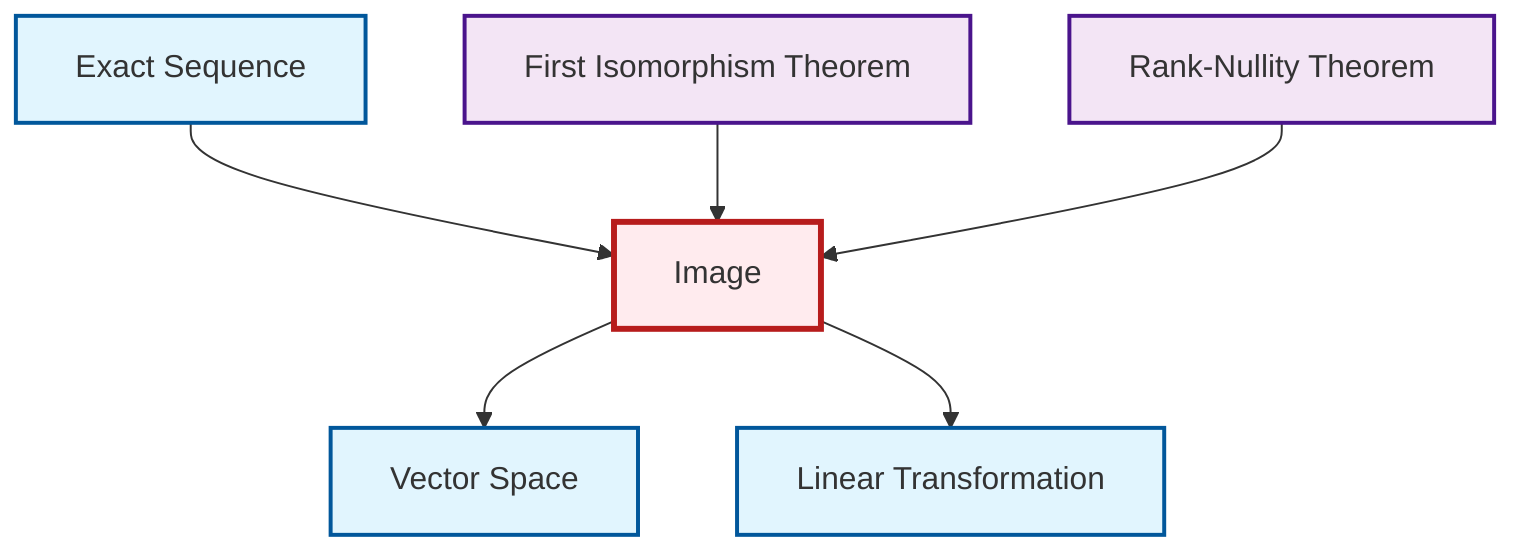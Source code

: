 graph TD
    classDef definition fill:#e1f5fe,stroke:#01579b,stroke-width:2px
    classDef theorem fill:#f3e5f5,stroke:#4a148c,stroke-width:2px
    classDef axiom fill:#fff3e0,stroke:#e65100,stroke-width:2px
    classDef example fill:#e8f5e9,stroke:#1b5e20,stroke-width:2px
    classDef current fill:#ffebee,stroke:#b71c1c,stroke-width:3px
    def-linear-transformation["Linear Transformation"]:::definition
    def-exact-sequence["Exact Sequence"]:::definition
    def-vector-space["Vector Space"]:::definition
    thm-first-isomorphism["First Isomorphism Theorem"]:::theorem
    thm-rank-nullity["Rank-Nullity Theorem"]:::theorem
    def-image["Image"]:::definition
    def-exact-sequence --> def-image
    thm-first-isomorphism --> def-image
    thm-rank-nullity --> def-image
    def-image --> def-vector-space
    def-image --> def-linear-transformation
    class def-image current